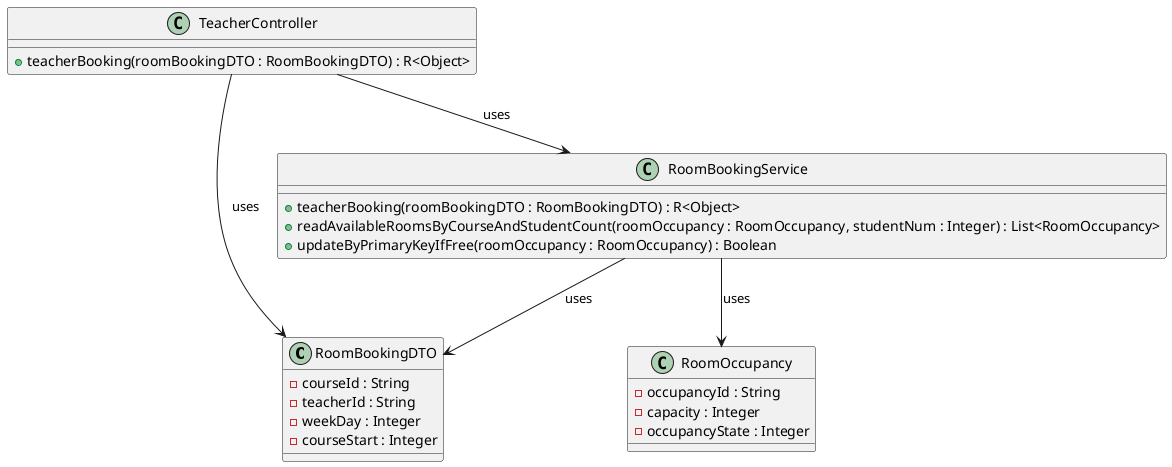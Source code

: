 @startuml

' 视图层 (View)
class RoomBookingDTO {
    - courseId : String
    - teacherId : String
    - weekDay : Integer
    - courseStart : Integer
}

' 控制器层 (Controller)
class TeacherController {
    + teacherBooking(roomBookingDTO : RoomBookingDTO) : R<Object>
}

' 操作层 (Operation)
class RoomBookingService {
    + teacherBooking(roomBookingDTO : RoomBookingDTO) : R<Object>
    + readAvailableRoomsByCourseAndStudentCount(roomOccupancy : RoomOccupancy, studentNum : Integer) : List<RoomOccupancy>
    + updateByPrimaryKeyIfFree(roomOccupancy : RoomOccupancy) : Boolean
}

' 参数层 (Parameter)
class RoomOccupancy {
    - occupancyId : String
    - capacity : Integer
    - occupancyState : Integer
}

TeacherController --> RoomBookingDTO : uses
TeacherController --> RoomBookingService : uses

RoomBookingService --> RoomBookingDTO : uses
RoomBookingService --> RoomOccupancy : uses

@enduml
